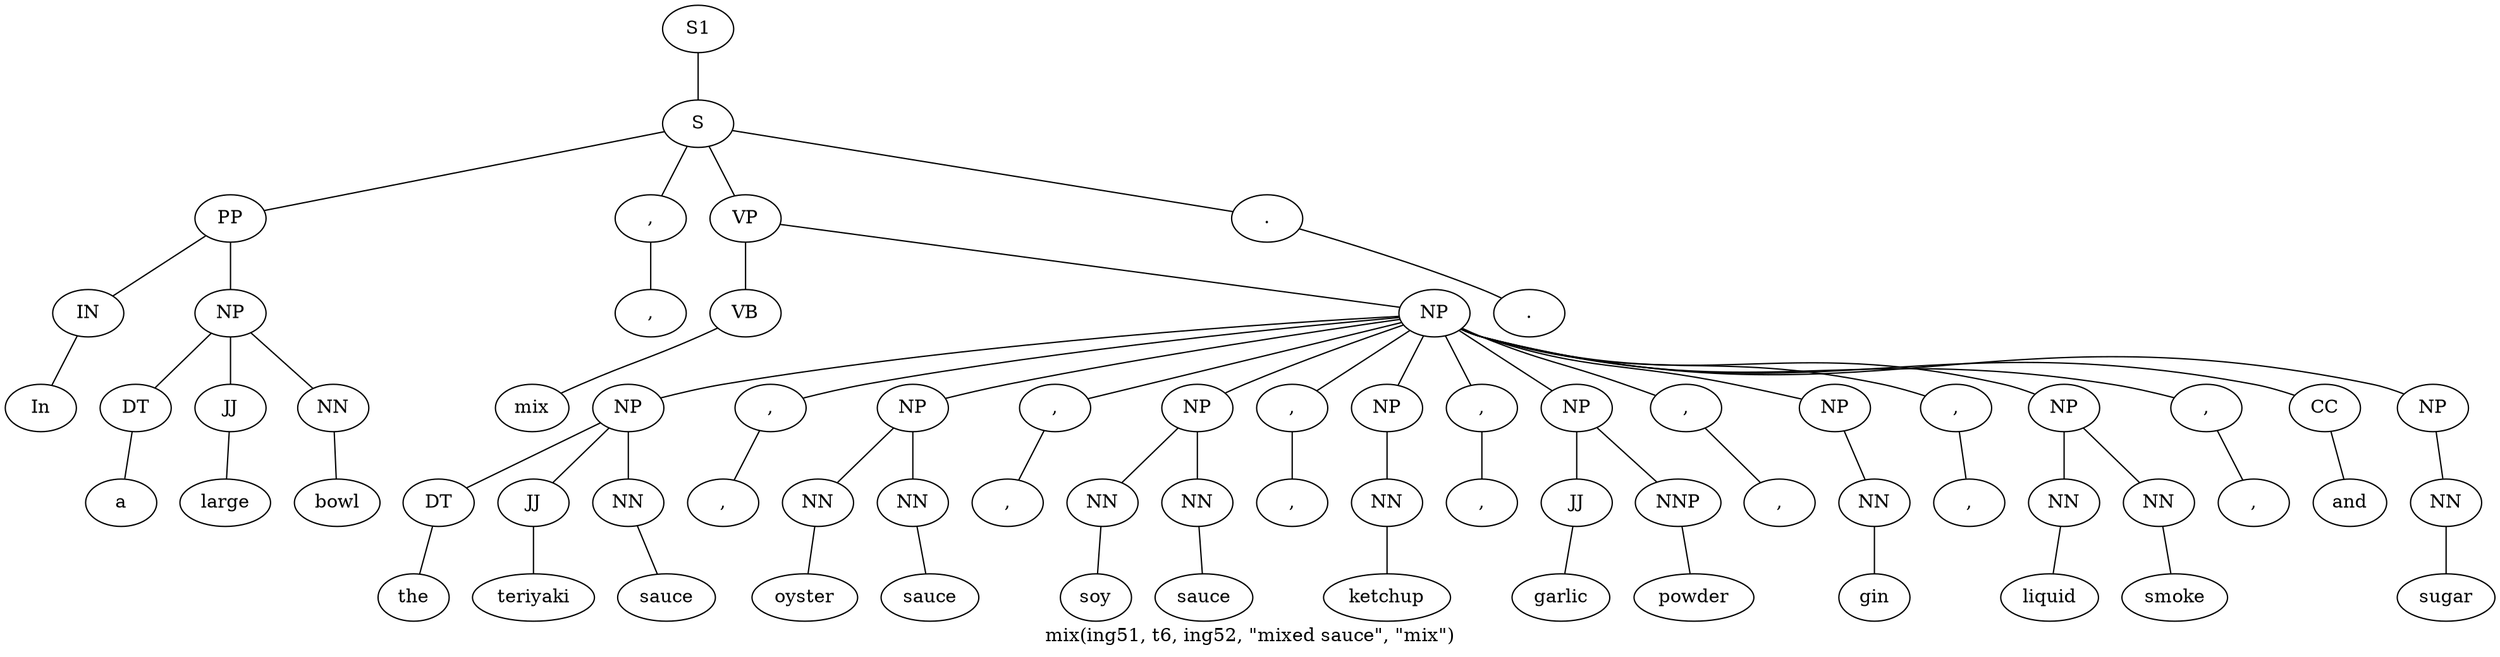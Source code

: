 graph SyntaxGraph {
	label = "mix(ing51, t6, ing52, \"mixed sauce\", \"mix\")";
	Node0 [label="S1"];
	Node1 [label="S"];
	Node2 [label="PP"];
	Node3 [label="IN"];
	Node4 [label="In"];
	Node5 [label="NP"];
	Node6 [label="DT"];
	Node7 [label="a"];
	Node8 [label="JJ"];
	Node9 [label="large"];
	Node10 [label="NN"];
	Node11 [label="bowl"];
	Node12 [label=","];
	Node13 [label=","];
	Node14 [label="VP"];
	Node15 [label="VB"];
	Node16 [label="mix"];
	Node17 [label="NP"];
	Node18 [label="NP"];
	Node19 [label="DT"];
	Node20 [label="the"];
	Node21 [label="JJ"];
	Node22 [label="teriyaki"];
	Node23 [label="NN"];
	Node24 [label="sauce"];
	Node25 [label=","];
	Node26 [label=","];
	Node27 [label="NP"];
	Node28 [label="NN"];
	Node29 [label="oyster"];
	Node30 [label="NN"];
	Node31 [label="sauce"];
	Node32 [label=","];
	Node33 [label=","];
	Node34 [label="NP"];
	Node35 [label="NN"];
	Node36 [label="soy"];
	Node37 [label="NN"];
	Node38 [label="sauce"];
	Node39 [label=","];
	Node40 [label=","];
	Node41 [label="NP"];
	Node42 [label="NN"];
	Node43 [label="ketchup"];
	Node44 [label=","];
	Node45 [label=","];
	Node46 [label="NP"];
	Node47 [label="JJ"];
	Node48 [label="garlic"];
	Node49 [label="NNP"];
	Node50 [label="powder"];
	Node51 [label=","];
	Node52 [label=","];
	Node53 [label="NP"];
	Node54 [label="NN"];
	Node55 [label="gin"];
	Node56 [label=","];
	Node57 [label=","];
	Node58 [label="NP"];
	Node59 [label="NN"];
	Node60 [label="liquid"];
	Node61 [label="NN"];
	Node62 [label="smoke"];
	Node63 [label=","];
	Node64 [label=","];
	Node65 [label="CC"];
	Node66 [label="and"];
	Node67 [label="NP"];
	Node68 [label="NN"];
	Node69 [label="sugar"];
	Node70 [label="."];
	Node71 [label="."];

	Node0 -- Node1;
	Node1 -- Node2;
	Node1 -- Node12;
	Node1 -- Node14;
	Node1 -- Node70;
	Node2 -- Node3;
	Node2 -- Node5;
	Node3 -- Node4;
	Node5 -- Node6;
	Node5 -- Node8;
	Node5 -- Node10;
	Node6 -- Node7;
	Node8 -- Node9;
	Node10 -- Node11;
	Node12 -- Node13;
	Node14 -- Node15;
	Node14 -- Node17;
	Node15 -- Node16;
	Node17 -- Node18;
	Node17 -- Node25;
	Node17 -- Node27;
	Node17 -- Node32;
	Node17 -- Node34;
	Node17 -- Node39;
	Node17 -- Node41;
	Node17 -- Node44;
	Node17 -- Node46;
	Node17 -- Node51;
	Node17 -- Node53;
	Node17 -- Node56;
	Node17 -- Node58;
	Node17 -- Node63;
	Node17 -- Node65;
	Node17 -- Node67;
	Node18 -- Node19;
	Node18 -- Node21;
	Node18 -- Node23;
	Node19 -- Node20;
	Node21 -- Node22;
	Node23 -- Node24;
	Node25 -- Node26;
	Node27 -- Node28;
	Node27 -- Node30;
	Node28 -- Node29;
	Node30 -- Node31;
	Node32 -- Node33;
	Node34 -- Node35;
	Node34 -- Node37;
	Node35 -- Node36;
	Node37 -- Node38;
	Node39 -- Node40;
	Node41 -- Node42;
	Node42 -- Node43;
	Node44 -- Node45;
	Node46 -- Node47;
	Node46 -- Node49;
	Node47 -- Node48;
	Node49 -- Node50;
	Node51 -- Node52;
	Node53 -- Node54;
	Node54 -- Node55;
	Node56 -- Node57;
	Node58 -- Node59;
	Node58 -- Node61;
	Node59 -- Node60;
	Node61 -- Node62;
	Node63 -- Node64;
	Node65 -- Node66;
	Node67 -- Node68;
	Node68 -- Node69;
	Node70 -- Node71;
}